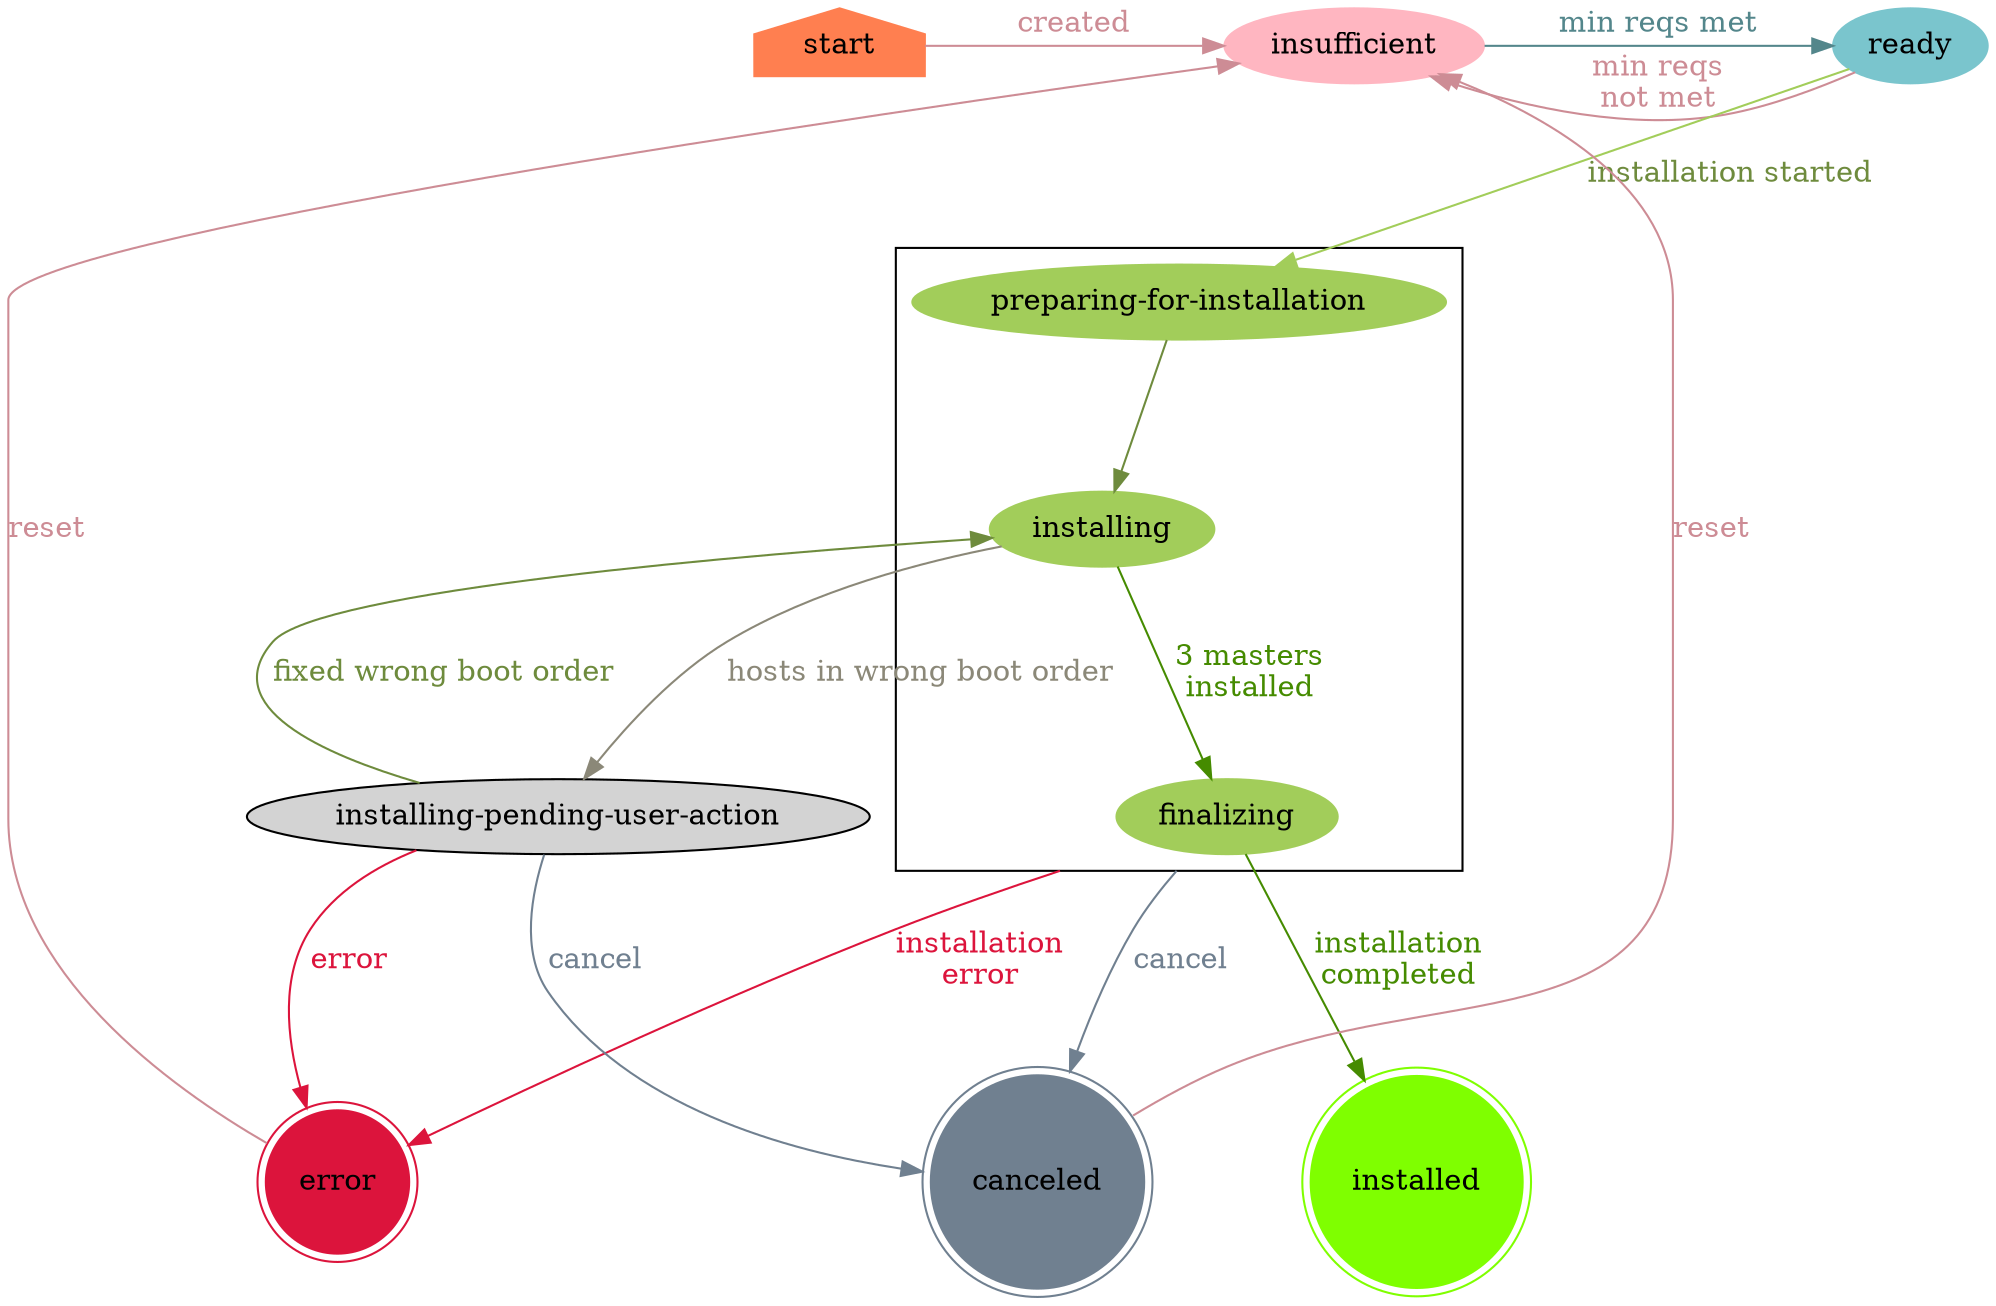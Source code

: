 digraph ClusterStateMachine {
    graph [nodesep = "1.0", ranksep = "1.0"];
    node [style = filled];
    compound = true;
    newrank = false;

    start [shape = house, color = coral];
    insufficient [color = lightpink];
    ready [color = cadetblue3];
    subgraph cluster_level1 {
        "preparing-for-installation" [color = darkolivegreen3];
        installing [color = darkolivegreen3];
        finalizing [color = darkolivegreen3];
    }
    installed [shape = doublecircle, color = chartreuse];
    error [shape = doublecircle, color = crimson];
    canceled [shape = doublecircle, color = slategray];

    start -> insufficient [label = "cluster\ncreated", color=lightpink3, fontcolor=lightpink3];

    insufficient -> ready [label = "min reqs met", color=cadetblue4, fontcolor=cadetblue4];

    ready -> insufficient [label = "min reqs\nnot met", color=lightpink3, fontcolor=lightpink3];
    ready -> "preparing-for-installation" [label = "installation started", color=darkolivegreen3, fontcolor=darkolivegreen4];

    canceled -> insufficient [label = "reset", color=lightpink3, fontcolor=lightpink3];

    "preparing-for-installation" -> installing [color=darkolivegreen4];

    installing -> finalizing [label = "3 masters\ninstalled", color=chartreuse4, fontcolor=chartreuse4];

    installing -> "installing-pending-user-action" [label = "hosts in wrong boot order", color=cornsilk4, fontcolor=cornsilk4];

    "installing-pending-user-action" -> installing [label = "fixed wrong boot order", fontcolor=darkolivegreen4, color=darkolivegreen4];
    "installing-pending-user-action" -> canceled [label = "cancel", color=slategray, fontcolor=slategray];
    "installing-pending-user-action" -> error [label = "error\n", color=crimson, fontcolor=crimson];

    finalizing -> error [label = "installation\nerror\n", color=crimson, fontcolor=crimson, ltail = cluster_level1];
    finalizing -> canceled [label = "cancel", color=slategray, fontcolor=slategray, ltail = cluster_level1];
    finalizing -> installed [label = "installation\ncompleted", color=chartreuse4, fontcolor=chartreuse4];

    error -> insufficient [label = "reset", color=lightpink3, fontcolor=lightpink3];

    {rank=min; start}
    {rank=max; installed}
    {rank=same; start; insufficient; ready}
    {rank=same; installed; error; canceled}
}
